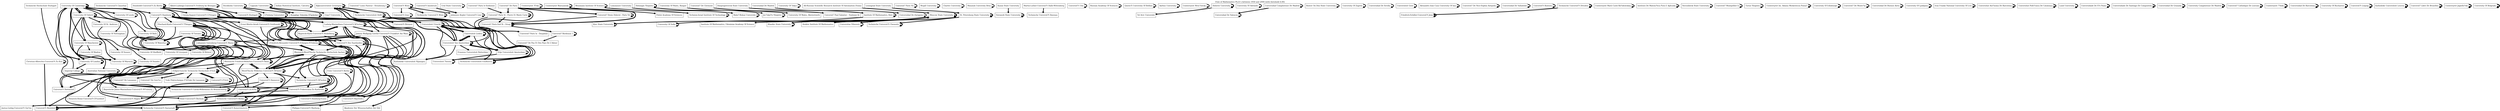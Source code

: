 digraph transition {
 node[shape="rectangle"];
 edge[arrowhead="vee", arrowsize=0.8, weight=0.1]; 
 labelloc="t"; 
 label="Flow of Mathematics Ph.D.'s between 1950 and 2000 (with threshold 4.00)"; 
  "Johannes Gutenberg-Universit?t Mainz" -> "Justus-Liebig-Universit?t Gie?en" [penwidth = 4.0];
  "Stockholm University" -> "G?teborg Universitet" [penwidth = 4.0];
  "Georg-August-Universit?t G?ttingen" -> "Universit?t Bayreuth" [penwidth = 4.0];
  "Freie Universit?t Berlin" -> "Technische Universit?t Berlin" [penwidth = 4.0];
  "Uppsala Universitet" -> "Kungliga Tekniska H?gskolan" [penwidth = 4.0];
  "Indian Statistical Institute, Calcutta" -> "Indian Statistical Institute, Calcutta" [penwidth = 4.0];
  "Johannes Gutenberg-Universit?t Mainz" -> "Bayerische Julius-Maximilians-Universit?t W?rzburg" [penwidth = 4.0];
  "Ludwig-Maximilians-Universit?t M?nchen" -> "Philipps-Universit?t Marburg" [penwidth = 4.0];
  "Ludwig-Maximilians-Universit?t M?nchen" -> "Universit?t Bayreuth" [penwidth = 4.0];
  "Rijksuniversiteit Groningen" -> "Technische Universiteit Delft" [penwidth = 4.0];
  "Universit? Louis Pasteur - Strasbourg I" -> "Universit? Louis Pasteur - Strasbourg I" [penwidth = 4.0];
  "Universit?t Wien" -> "Universit?t Graz" [penwidth = 4.0];
  "Ural State University" -> "Ural State University" [penwidth = 4.0];
  "Universit? Paris Vi - Pierre Et Marie Curie" -> "Universit? Paris Ix - Dauphine" [penwidth = 4.0];
  "University Of Oxford" -> "University Of Sheffield" [penwidth = 4.0];
  "Universiteit Van Amsterdam" -> "Technische Universiteit Delft" [penwidth = 4.0];
  "Johann Wolfgang Goethe-Universit?t Frankfurt Am Main" -> "Johannes Gutenberg-Universit?t Mainz" [penwidth = 4.1];
  "Universit?t Hannover" -> "Universit?t Zu K?ln" [penwidth = 4.1];
  "Universit? Bordeaux 1" -> "Universit? De Pau Et Des Pays De L'Adour" [penwidth = 4.1];
  "Universit? Paris-Sud Xi - Orsay" -> "Universit? Bordeaux 1" [penwidth = 4.1];
  "Rheinische Friedrich-Wilhelms-Universit?t Bonn" -> "Eidgen?ssische Technische Hochschule Z?rich" [penwidth = 4.1];
  "Friedrich-Alexander-Universit?t Erlangen-N?rnberg" -> "Universit?t Fridericiana Zu Karlsruhe" [penwidth = 4.1];
  "Universit?t Fridericiana Zu Karlsruhe" -> "Fernuniversit?t Hagen" [penwidth = 4.1];
  "Uniwersytet ?l?ski" -> "Uniwersytet ?l?ski" [penwidth = 4.1];
  "Ruprecht-Karls-Universit?t Heidelberg" -> "Universit?t Des Saarlandes" [penwidth = 4.1];
  "Eidgen?ssische Technische Hochschule Z?rich" -> "Universit?t Z?rich" [penwidth = 4.1];
  "Uniwersytet Warszawski" -> "Polish Academy Of Sciences" [penwidth = 4.1];
  "Weizmann Institute Of Science" -> "Technion-Israel Institute Of Technology" [penwidth = 4.1];
  "Lomonosov University" -> "Babe?-Bolyai University" [penwidth = 4.1];
  "Friedrich-Alexander-Universit?t Erlangen-N?rnberg" -> "Rheinisch-Westf?lische Technische Hochschule Aachen" [penwidth = 4.1];
  "Helsingin Yliopisto" -> "Jyv?skyl?n Yliopisto" [penwidth = 4.1];
  "Johann Wolfgang Goethe-Universit?t Frankfurt Am Main" -> "Universit?t Kaiserslautern" [penwidth = 4.1];
  "University Of St. Andrews" -> "University Of Dundee" [penwidth = 4.1];
  "Humboldt-Universit?t Zu Berlin" -> "Georg-August-Universit?t G?ttingen" [penwidth = 4.1];
  "Universit?t Hamburg" -> "Westf?lische Wilhelms-Universit?t M?nster" [penwidth = 4.1];
  "Eberhard-Karls-Universit?t T?bingen" -> "Johannes Gutenberg-Universit?t Mainz" [penwidth = 4.1];
  "University Of Wales, Bangor" -> "University Of Wales, Aberystwyth" [penwidth = 4.1];
  "Universit? De Clermont" -> "Universit? Paul Sabatier - Toulouse Iii" [penwidth = 4.1];
  "Technische Universit?t Berlin" -> "Technische Universit?t Darmstadt" [penwidth = 4.1];
  "Technische Universiteit Delft" -> "Universiteit Utrecht" [penwidth = 4.1];
  "Universit?t Wien" -> "Johannes Kepler Universit?t Linz" [penwidth = 4.1];
  "Rheinische Friedrich-Wilhelms-Universit?t Bonn" -> "Westf?lische Wilhelms-Universit?t M?nster" [penwidth = 4.1];
  "Humboldt-Universit?t Zu Berlin" -> "Universit?t Zu K?ln" [penwidth = 4.1];
  "Universit?t Des Saarlandes" -> "Technische Universit?t Darmstadt" [penwidth = 4.1];
  "Kiev State University" -> "Kiev State University" [penwidth = 4.1];
  "Universit?t Z?rich" -> "Eidgen?ssische Technische Hochschule Z?rich" [penwidth = 4.1];
  "Technische Universiteit Delft" -> "Technische Universiteit Eindhoven" [penwidth = 4.1];
  "University Of Oxford" -> "University Of Nottingham" [penwidth = 4.1];
  "University Of Cambridge" -> "University Of Bath" [penwidth = 4.1];
  "Universidad De Madrid" -> "Universidad De Zaragoza" [penwidth = 4.1];
  "University Of Tokyo" -> "University Of Tokyo" [penwidth = 4.1];
  "Technische Hochschule Stuttgart" -> "Technische Universit?t Carolo-Wilhelmina Zu Braunschweig" [penwidth = 4.2];
  "Eidgen?ssische Technische Hochschule Z?rich" -> "Universit?t Bielefeld" [penwidth = 4.2];
  "Johannes Gutenberg-Universit?t Mainz" -> "Heinrich-Heine-Universit?t D?sseldorf" [penwidth = 4.2];
  "Georg-August-Universit?t G?ttingen" -> "Technische Universit?t Darmstadt" [penwidth = 4.2];
  "Universiteit Van Amsterdam" -> "Katholieke Universiteit Nijmegen" [penwidth = 4.2];
  "Westf?lische Wilhelms-Universit?t M?nster" -> "Universit?t Hannover" [penwidth = 4.2];
  "Dnepropetrovsk State University" -> "Institute Of Mathematics, Kiev" [penwidth = 4.2];
  "All-Russian Scientific Research Institute Of Automation (Vniia)" -> "Moscow State University" [penwidth = 4.2];
  "Rheinische Friedrich-Wilhelms-Universit?t Bonn" -> "Rheinisch-Westf?lische Technische Hochschule Aachen" [penwidth = 4.2];
  "Universit? Paris Vii" -> "Universit? Paris Vii" [penwidth = 4.2];
  "Mcgill University" -> "Mcgill University" [penwidth = 4.2];
  "University Of Manchester" -> "University Of Madras" [penwidth = 4.2];
  "Universit?t Hamburg" -> "Universit?t Zu K?ln" [penwidth = 4.2];
  "Moscow State University" -> "University Of Sofia" [penwidth = 4.2];
  "Charles University" -> "Charles University" [penwidth = 4.2];
  "Masaryk University Brno" -> "Masaryk University Brno" [penwidth = 4.2];
  "Kazan State University" -> "Voronezh State University" [penwidth = 4.2];
  "Ernst-Moritz-Arndt-Universit?t Greifswald" -> "Friedrich-Alexander-Universit?t Erlangen-N?rnberg" [penwidth = 4.2];
  "University Of Oxford" -> "University Of St. Andrews" [penwidth = 4.2];
  "Eberhard-Karls-Universit?t T?bingen" -> "Universit?t Dortmund" [penwidth = 4.2];
  "Rijksuniversiteit Groningen" -> "Technische Universiteit Eindhoven" [penwidth = 4.2];
  "University Of Oxford" -> "University Of Manchester" [penwidth = 4.2];
  "Universidad De Zaragoza" -> "Universidad De Zaragoza" [penwidth = 4.2];
  "Universit?t Hannover" -> "Technische Universit?t Carolo-Wilhelmina Zu Braunschweig" [penwidth = 4.2];
  "Friedrich-Alexander-Universit?t Erlangen-N?rnberg" -> "Georg-August-Universit?t G?ttingen" [penwidth = 4.3];
  "Martin-Luther-Universit?t Halle-Wittenberg" -> "Technische Universit?t Ilmenau" [penwidth = 4.3];
  "Eberhard-Karls-Universit?t T?bingen" -> "Technische Universit?t Darmstadt" [penwidth = 4.3];
  "Universit?t Ulm" -> "Universit?t Ulm" [penwidth = 4.3];
  "University Of Cambridge" -> "University Of Waterloo" [penwidth = 4.3];
  "University Of Cambridge" -> "University Of Manchester" [penwidth = 4.3];
  "Eidgen?ssische Technische Hochschule Z?rich" -> "Universit? De Lausanne" [penwidth = 4.3];
  "Universit? Denis Diderot - Paris Vii" -> "Universit? Paris-Sud Xi - Orsay" [penwidth = 4.3];
  "University Of Leeds" -> "University Of Leeds" [penwidth = 4.3];
  "Georg-August-Universit?t G?ttingen" -> "Rheinische Friedrich-Wilhelms-Universit?t Bonn" [penwidth = 4.3];
  "Russian Academy Of Sciences" -> "Russian Academy Of Sciences" [penwidth = 4.3];
  "Eberhard-Karls-Universit?t T?bingen" -> "Ruhr-Universit?t Bochum" [penwidth = 4.3];
  "Westf?lische Wilhelms-Universit?t M?nster" -> "Rheinisch-Westf?lische Technische Hochschule Aachen" [penwidth = 4.3];
  "Imperial College" -> "University Of Cambridge" [penwidth = 4.3];
  "Universiteit Leiden" -> "Vrije Universiteit Amsterdam" [penwidth = 4.3];
  "Stockholm University" -> "Kungliga Tekniska H?gskolan" [penwidth = 4.3];
  "University Of Cambridge" -> "University Of Liverpool" [penwidth = 4.3];
  "Queen'S University Of Belfast" -> "Queen'S University Of Belfast" [penwidth = 4.3];
  "St. Petersburg State University" -> "Technische Universit?t Chemnitz" [penwidth = 4.3];
  "Eberhard-Karls-Universit?t T?bingen" -> "Fernuniversit?t Hagen" [penwidth = 4.3];
  "Johann Wolfgang Goethe-Universit?t Frankfurt Am Main" -> "Universit?t Duisburg-Essen" [penwidth = 4.3];
  "Aarhus University" -> "Aarhus University" [penwidth = 4.3];
  "Georg-August-Universit?t G?ttingen" -> "Johann Wolfgang Goethe-Universit?t Frankfurt Am Main" [penwidth = 4.3];
  "Eberhard-Karls-Universit?t T?bingen" -> "Rheinische Friedrich-Wilhelms-Universit?t Bonn" [penwidth = 4.3];
  "Uniwersytet Wroc?awski" -> "Uniwersytet Wroc?awski" [penwidth = 4.3];
  "Johann Wolfgang Goethe-Universit?t Frankfurt Am Main" -> "Friedrich-Alexander-Universit?t Erlangen-N?rnberg" [penwidth = 4.3];
  "Universit?t Graz" -> "Universit?t Graz" [penwidth = 4.3];
  "Vrije Universiteit Amsterdam" -> "Technische Universiteit Delft" [penwidth = 4.3];
  "Ludwig-Maximilians-Universit?t M?nchen" -> "Westf?lische Wilhelms-Universit?t M?nster" [penwidth = 4.4];
  "Johannes Gutenberg-Universit?t Mainz" -> "Ruhr-Universit?t Bochum" [penwidth = 4.4];
  "Technische Universiteit Delft" -> "Rijksuniversiteit Groningen" [penwidth = 4.4];
  "Hebrew University" -> "Tel Aviv University" [penwidth = 4.4];
  "University Of Oxford" -> "University Of Sussex" [penwidth = 4.4];
  "Universit?t Hamburg" -> "Universit?t Bielefeld" [penwidth = 4.4];
  "University Of Adelaide" -> "University Of Adelaide" [penwidth = 4.4];
  "Universit? Paris Iv-Sorbonne" -> "Universit? Paris Vi - Pierre Et Marie Curie" [penwidth = 4.4];
  "Universidad Complutense De Madrid" -> "Universidad De Valencia" [penwidth = 4.4];
  "Rostov On Don State University" -> "Rostov On Don State University" [penwidth = 4.4];
  "Rheinische Friedrich-Wilhelms-Universit?t Bonn" -> "Universit?t Dortmund" [penwidth = 4.4];
  "Westf?lische Wilhelms-Universit?t M?nster" -> "Technische Universit?t M?nchen" [penwidth = 4.4];
  "Universiteit Utrecht" -> "Katholieke Universiteit Nijmegen" [penwidth = 4.4];
  "University Of Zagreb" -> "University Of Zagreb" [penwidth = 4.4];
  "Leningrad State University" -> "St. Petersburg State University" [penwidth = 4.4];
  "Universidad De Sevilla" -> "Universidad De Sevilla" [penwidth = 4.4];
  "Universiteit Gent" -> "Universiteit Gent" [penwidth = 4.4];
  "Universit?t Zu K?ln" -> "Technische Universit?t Berlin" [penwidth = 4.4];
  "Alexandru Ioan Cuza University Of Iasi" -> "Alexandru Ioan Cuza University Of Iasi" [penwidth = 4.4];
  "University Of Sofia" -> "University Of Sofia" [penwidth = 4.4];
  "Institute Of Mathematics, Kiev" -> "Kiev State University" [penwidth = 4.4];
  "University Of Oxford" -> "University Of Cambridge" [penwidth = 4.4];
  "Johannes Kepler Universit?t Linz" -> "Johannes Kepler Universit?t Linz" [penwidth = 4.4];
  "Imperial College" -> "Imperial College" [penwidth = 4.4];
  "Technische Universit?t Clausthal" -> "Universit?t Hamburg" [penwidth = 4.5];
  "Moscow State University" -> "Institute Of Mathematics, Ukrainian Academy Of Science" [penwidth = 4.5];
  "Uppsala Universitet" -> "Ume? University" [penwidth = 4.5];
  "Universit?t Stuttgart" -> "Universit?t Bremen" [penwidth = 4.5];
  "University Of Toronto" -> "Rheinisch-Westf?lische Technische Hochschule Aachen" [penwidth = 4.5];
  "G?teborg Universitet" -> "G?teborg Universitet" [penwidth = 4.5];
  "Jyv?skyl?n Yliopisto" -> "Jyv?skyl?n Yliopisto" [penwidth = 4.5];
  "Universit?t Hamburg" -> "Ruprecht-Karls-Universit?t Heidelberg" [penwidth = 4.5];
  "Ludwig-Maximilians-Universit?t M?nchen" -> "Johann Wolfgang Goethe-Universit?t Frankfurt Am Main" [penwidth = 4.5];
  "Universit? De Nice-Sophia Antipolis" -> "Universit? De Nice-Sophia Antipolis" [penwidth = 4.5];
  "Rheinisch-Westf?lische Technische Hochschule Aachen" -> "Rheinische Friedrich-Wilhelms-Universit?t Bonn" [penwidth = 4.5];
  "Universidad De Valladolid" -> "Universidad De Valladolid" [penwidth = 4.5];
  "Australian National University" -> "Australian National University" [penwidth = 4.5];
  "Johann Wolfgang Goethe-Universit?t Frankfurt Am Main" -> "Universit?t Bielefeld" [penwidth = 4.5];
  "Universit?t Des Saarlandes" -> "Universit?t Fridericiana Zu Karlsruhe" [penwidth = 4.5];
  "Vrije Universiteit Amsterdam" -> "Universiteit Twente" [penwidth = 4.5];
  "Universit?t Rostock" -> "Universit?t Rostock" [penwidth = 4.5];
  "Universit? De Paris" -> "Universit? Paris Ix - Dauphine" [penwidth = 4.5];
  "Albert-Ludwigs-Universit?t Freiburg Im Breisgau" -> "Ludwig-Maximilians-Universit?t M?nchen" [penwidth = 4.5];
  "Universiteit Twente" -> "Universiteit Twente" [penwidth = 4.5];
  "Universitas Vilnensis" -> "Universitas Vilnensis" [penwidth = 4.5];
  "Technische Universit?t Dresden" -> "Friedrich-Schiller-Universit?t Jena" [penwidth = 4.5];
  "Universit?t Z?rich" -> "Universit?t Z?rich" [penwidth = 4.5];
  "University Of Cambridge" -> "University Of Bristol" [penwidth = 4.5];
  "Eidgen?ssische Technische Hochschule Z?rich" -> "Universit? De Gen?ve" [penwidth = 4.5];
  "Universit?t Bielefeld" -> "Universit?t Bielefeld" [penwidth = 4.6];
  "Universit?t Hamburg" -> "Universit?t Dortmund" [penwidth = 4.6];
  "Universiteit Van Amsterdam" -> "Erasmus Universiteit Rotterdam" [penwidth = 4.6];
  "Albert-Ludwigs-Universit?t Freiburg Im Breisgau" -> "Albert-Ludwigs-Universit?t Freiburg Im Breisgau" [penwidth = 4.6];
  "Universit?t Hamburg" -> "Eberhard-Karls-Universit?t T?bingen" [penwidth = 4.6];
  "Universit?t Zu K?ln" -> "Universit?t Zu K?ln" [penwidth = 4.6];
  "Rheinische Friedrich-Wilhelms-Universit?t Bonn" -> "Universit?t Zu K?ln" [penwidth = 4.6];
  "Eberhard-Karls-Universit?t T?bingen" -> "Universit?t Fridericiana Zu Karlsruhe" [penwidth = 4.6];
  "University Of Cambridge" -> "University Of Leeds" [penwidth = 4.6];
  "Uniwersytet Marii Curie-Sk?odowskiej" -> "Uniwersytet Marii Curie-Sk?odowskiej" [penwidth = 4.6];
  "Westf?lische Wilhelms-Universit?t M?nster" -> "Universit?t Bielefeld" [penwidth = 4.6];
  "Technische Universiteit Delft" -> "Universiteit Twente" [penwidth = 4.6];
  "Moscow State University" -> "Universitas Vilnensis" [penwidth = 4.6];
  "?cole Polytechnique F?d?rale De Lausanne" -> "?cole Polytechnique F?d?rale De Lausanne" [penwidth = 4.6];
  "Humboldt-Universit?t Zu Berlin" -> "Ernst-Moritz-Arndt-Universit?t Greifswald" [penwidth = 4.6];
  "Ernst-Moritz-Arndt-Universit?t Greifswald" -> "Ernst-Moritz-Arndt-Universit?t Greifswald" [penwidth = 4.6];
  "Instituto De Matem?tica Pura E Aplicada" -> "Instituto De Matem?tica Pura E Aplicada" [penwidth = 4.6];
  "Johann Wolfgang Goethe-Universit?t Frankfurt Am Main" -> "Johann Wolfgang Goethe-Universit?t Frankfurt Am Main" [penwidth = 4.6];
  "St. Petersburg State University" -> "Steklov Institute Of Mathematics" [penwidth = 4.6];
  "University Of Manchester" -> "Australian National University" [penwidth = 4.6];
  "Rheinisch-Westf?lische Technische Hochschule Aachen" -> "Universit?t Kaiserslautern" [penwidth = 4.6];
  "Albert-Ludwigs-Universit?t Freiburg Im Breisgau" -> "Universit?t Stuttgart" [penwidth = 4.6];
  "Technion-Israel Institute Of Technology" -> "Technion-Israel Institute Of Technology" [penwidth = 4.6];
  "Vrije Universiteit Amsterdam" -> "Vrije Universiteit Amsterdam" [penwidth = 4.6];
  "Moscow State University" -> "Kharkiv State University" [penwidth = 4.6];
  "Universiteit Utrecht" -> "Universiteit Leiden" [penwidth = 4.6];
  "Universidad Complutense De Madrid" -> "Universidad Complutense De Madrid" [penwidth = 4.6];
  "Christian-Albrechts-Universit?t Zu Kiel" -> "Christian-Albrechts-Universit?t Zu Kiel" [penwidth = 4.6];
  "Novosibirsk State University" -> "Novosibirsk State University" [penwidth = 4.6];
  "Johann Wolfgang Goethe-Universit?t Frankfurt Am Main" -> "Technische Universit?t Darmstadt" [penwidth = 4.7];
  "Ruprecht-Karls-Universit?t Heidelberg" -> "Ludwig-Maximilians-Universit?t M?nchen" [penwidth = 4.7];
  "Ruhr-Universit?t Bochum" -> "Ruhr-Universit?t Bochum" [penwidth = 4.7];
  "Georg-August-Universit?t G?ttingen" -> "Westf?lische Wilhelms-Universit?t M?nster" [penwidth = 4.7];
  "Universit? Montpellier Ii" -> "Universit? Montpellier Ii" [penwidth = 4.7];
  "Weizmann Institute Of Science" -> "Weizmann Institute Of Science" [penwidth = 4.7];
  "Universit?t Des Saarlandes" -> "Universit?t Des Saarlandes" [penwidth = 4.7];
  "St. Petersburg State University" -> "Universitas Vilnensis" [penwidth = 4.7];
  "Westf?lische Wilhelms-Universit?t M?nster" -> "Ruhr-Universit?t Bochum" [penwidth = 4.7];
  "Turun Yliopisto" -> "Turun Yliopisto" [penwidth = 4.7];
  "Stockholm University" -> "Stockholm University" [penwidth = 4.7];
  "Georg-August-Universit?t G?ttingen" -> "Universit?t Bielefeld" [penwidth = 4.8];
  "Uniwersytet Im. Adama Mickiewicza Pozna?" -> "Uniwersytet Im. Adama Mickiewicza Pozna?" [penwidth = 4.8];
  "Universiteit Utrecht" -> "Rijksuniversiteit Groningen" [penwidth = 4.8];
  "Babe?-Bolyai University" -> "Babe?-Bolyai University" [penwidth = 4.8];
  "Universit?t Stuttgart" -> "Universit?t Stuttgart" [penwidth = 4.8];
  "University Of Edinburgh" -> "University Of Edinburgh" [penwidth = 4.8];
  "Universit? Paris Vi - Pierre Et Marie Curie" -> "Universit? Paris-Sud Xi - Orsay" [penwidth = 4.8];
  "Georg-August-Universit?t G?ttingen" -> "Ludwig-Maximilians-Universit?t M?nchen" [penwidth = 4.8];
  "Universit?t Des Saarlandes" -> "Rheinisch-Westf?lische Technische Hochschule Aachen" [penwidth = 4.8];
  "Universit? De Montr?al" -> "Universit? De Montr?al" [penwidth = 4.8];
  "Universit?t Hamburg" -> "Rheinische Friedrich-Wilhelms-Universit?t Bonn" [penwidth = 4.8];
  "Rheinisch-Westf?lische Technische Hochschule Aachen" -> "Friedrich-Alexander-Universit?t Erlangen-N?rnberg" [penwidth = 4.8];
  "Moscow State University" -> "Steklov Institute Of Mathematics" [penwidth = 4.8];
  "Technische Universit?t Wien" -> "Technische Universit?t Wien" [penwidth = 4.8];
  "University Of Manchester" -> "University Of Manchester" [penwidth = 4.8];
  "Universidad De Buenos Aires" -> "Universidad De Buenos Aires" [penwidth = 4.8];
  "Christian-Albrechts-Universit?t Zu Kiel" -> "Universit?t Bielefeld" [penwidth = 4.8];
  "Universit?t Innsbruck" -> "Johannes Kepler Universit?t Linz" [penwidth = 4.8];
  "Ruprecht-Karls-Universit?t Heidelberg" -> "Ruprecht-Karls-Universit?t Heidelberg" [penwidth = 4.9];
  "University Of Ljubljana" -> "University Of Ljubljana" [penwidth = 4.9];
  "Ivan Franko National University Of Lviv" -> "Ivan Franko National University Of Lviv" [penwidth = 4.9];
  "Uniwersytet Warszawski" -> "Uniwersytet Warszawski" [penwidth = 4.9];
  "Johannes Gutenberg-Universit?t Mainz" -> "Johannes Gutenberg-Universit?t Mainz" [penwidth = 4.9];
  "Freie Universit?t Berlin" -> "Freie Universit?t Berlin" [penwidth = 4.9];
  "Technische Universit?t Berlin" -> "Technische Universit?t Berlin" [penwidth = 4.9];
  "Universit?t Fridericiana Zu Karlsruhe" -> "Universit?t Fridericiana Zu Karlsruhe" [penwidth = 4.9];
  "Ludwig-Maximilians-Universit?t M?nchen" -> "Ruprecht-Karls-Universit?t Heidelberg" [penwidth = 4.9];
  "Universidad De Valencia" -> "Universidad De Valencia" [penwidth = 4.9];
  "University Of London" -> "Imperial College" [penwidth = 4.9];
  "Georg-August-Universit?t G?ttingen" -> "Universit?t Des Saarlandes" [penwidth = 5.0];
  "Universit? De Paris" -> "Universit? Denis Diderot - Paris Vii" [penwidth = 5.0];
  "Universitat Aut?noma De Barcelona" -> "Universitat Aut?noma De Barcelona" [penwidth = 5.0];
  "Universiteit Utrecht" -> "Universiteit Van Amsterdam" [penwidth = 5.0];
  "University Of Oxford" -> "University Of Warwick" [penwidth = 5.0];
  "Kungliga Tekniska H?gskolan" -> "Kungliga Tekniska H?gskolan" [penwidth = 5.0];
  "Universit?t Hannover" -> "Universit?t Hannover" [penwidth = 5.0];
  "Westf?lische Wilhelms-Universit?t M?nster" -> "Ludwig-Maximilians-Universit?t M?nchen" [penwidth = 5.0];
  "Kharkiv State University" -> "Kharkiv State University" [penwidth = 5.0];
  "Technische Universit?t M?nchen" -> "Universit?t Fridericiana Zu Karlsruhe" [penwidth = 5.0];
  "Georg-August-Universit?t G?ttingen" -> "Ruhr-Universit?t Bochum" [penwidth = 5.0];
  "Friedrich-Alexander-Universit?t Erlangen-N?rnberg" -> "Friedrich-Alexander-Universit?t Erlangen-N?rnberg" [penwidth = 5.0];
  "Technische Universit?t Darmstadt" -> "Technische Universit?t Darmstadt" [penwidth = 5.1];
  "Universitat Polit?cnica De Catalunya" -> "Universitat Polit?cnica De Catalunya" [penwidth = 5.1];
  "Lund University" -> "Lund University" [penwidth = 5.1];
  "Universit? Bordeaux 1" -> "Universit? Bordeaux 1" [penwidth = 5.1];
  "Universidade De S?o Paulo" -> "Universidade De S?o Paulo" [penwidth = 5.1];
  "Institute Of Mathematics, Kiev" -> "Institute Of Mathematics, Kiev" [penwidth = 5.1];
  "Universiteit Van Amsterdam" -> "Vrije Universiteit Amsterdam" [penwidth = 5.1];
  "Universiteit Leiden" -> "Universiteit Van Amsterdam" [penwidth = 5.1];
  "University Of Warwick" -> "University Of Warwick" [penwidth = 5.1];
  "Universit?t Wien" -> "Technische Universit?t Wien" [penwidth = 5.1];
  "Georg-August-Universit?t G?ttingen" -> "Georg-August-Universit?t G?ttingen" [penwidth = 5.1];
  "Universit? De Paris" -> "Universit? Paris Vi - Pierre Et Marie Curie" [penwidth = 5.1];
  "Universiteit Van Amsterdam" -> "Universiteit Leiden" [penwidth = 5.1];
  "University Of Oxford" -> "University Of London" [penwidth = 5.1];
  "Universidade De Santiago De Compostela" -> "Universidade De Santiago De Compostela" [penwidth = 5.1];
  "Technische Universit?t Carolo-Wilhelmina Zu Braunschweig" -> "Technische Universit?t Carolo-Wilhelmina Zu Braunschweig" [penwidth = 5.2];
  "Humboldt-Universit?t Zu Berlin" -> "Akademie Der Wissenschaften Der Ddr" [penwidth = 5.2];
  "Westf?lische Wilhelms-Universit?t M?nster" -> "Rheinische Friedrich-Wilhelms-Universit?t Bonn" [penwidth = 5.2];
  "Universiteit Van Amsterdam" -> "Technische Universiteit Eindhoven" [penwidth = 5.2];
  "University Of Toronto" -> "University Of Waterloo" [penwidth = 5.2];
  "Universidad De Granada" -> "Universidad De Granada" [penwidth = 5.2];
  "University Complutense De Madrid" -> "University Complutense De Madrid" [penwidth = 5.3];
  "Eidgen?ssische Technische Hochschule Z?rich" -> "?cole Polytechnique F?d?rale De Lausanne" [penwidth = 5.3];
  "Universit? Denis Diderot - Paris Vii" -> "Universit? Denis Diderot - Paris Vii" [penwidth = 5.3];
  "Universiteit Leiden" -> "Universiteit Utrecht" [penwidth = 5.3];
  "Universiteit Van Amsterdam" -> "Universiteit Utrecht" [penwidth = 5.3];
  "Westf?lische Wilhelms-Universit?t M?nster" -> "Georg-August-Universit?t G?ttingen" [penwidth = 5.3];
  "Uppsala Universitet" -> "Uppsala Universitet" [penwidth = 5.3];
  "Universit? Catholique De Louvain" -> "Universit? Catholique De Louvain" [penwidth = 5.4];
  "Rheinisch-Westf?lische Technische Hochschule Aachen" -> "Rheinisch-Westf?lische Technische Hochschule Aachen" [penwidth = 5.4];
  "Uniwersytet ??dzki" -> "Uniwersytet ??dzki" [penwidth = 5.4];
  "Universidad De Barcelona" -> "Universidad De Barcelona" [penwidth = 5.4];
  "Steklov Institute Of Mathematics" -> "Moscow State University" [penwidth = 5.4];
  "Helsingin Yliopisto" -> "Helsingin Yliopisto" [penwidth = 5.4];
  "University Of Bucharest" -> "University Of Bucharest" [penwidth = 5.4];
  "Universiteit Utrecht" -> "Technische Universiteit Eindhoven" [penwidth = 5.4];
  "Ludwig-Maximilians-Universit?t M?nchen" -> "Technische Universit?t M?nchen" [penwidth = 5.5];
  "Westf?lische Wilhelms-Universit?t M?nster" -> "Westf?lische Wilhelms-Universit?t M?nster" [penwidth = 5.5];
  "Friedrich-Schiller-Universit?t Jena" -> "Friedrich-Schiller-Universit?t Jena" [penwidth = 5.5];
  "Universit? De Paris" -> "Universit? Paris-Sud Xi - Orsay" [penwidth = 5.6];
  "University Of Toronto" -> "University Of Toronto" [penwidth = 5.6];
  "Universiteit Van Amsterdam" -> "Rijksuniversiteit Groningen" [penwidth = 5.6];
  "Universiteit Leiden" -> "Universiteit Leiden" [penwidth = 5.6];
  "University Of Cambridge" -> "University Of London" [penwidth = 5.6];
  "Technische Universit?t Chemnitz" -> "Technische Universit?t Chemnitz" [penwidth = 5.6];
  "Hebrew University" -> "Hebrew University" [penwidth = 5.7];
  "Universit? Paris-Sud Xi - Orsay" -> "Universit? Paris-Sud Xi - Orsay" [penwidth = 5.7];
  "University Of Waterloo" -> "University Of Waterloo" [penwidth = 5.7];
  "Universit?t Hamburg" -> "Universit?t Hamburg" [penwidth = 5.8];
  "Universit?t Wien" -> "Universit?t Wien" [penwidth = 5.8];
  "Rijksuniversiteit Groningen" -> "Rijksuniversiteit Groningen" [penwidth = 5.8];
  "Universit? Paris Vi - Pierre Et Marie Curie" -> "Universit? Paris Vi - Pierre Et Marie Curie" [penwidth = 5.8];
  "Rheinische Friedrich-Wilhelms-Universit?t Bonn" -> "Rheinische Friedrich-Wilhelms-Universit?t Bonn" [penwidth = 5.8];
  "Eberhard-Karls-Universit?t T?bingen" -> "Eberhard-Karls-Universit?t T?bingen" [penwidth = 5.8];
  "Voronezh State University" -> "Voronezh State University" [penwidth = 5.9];
  "Technische Universiteit Eindhoven" -> "Technische Universiteit Eindhoven" [penwidth = 5.9];
  "University Of Cambridge" -> "University Of Oxford" [penwidth = 5.9];
  "Ludwig-Maximilians-Universit?t M?nchen" -> "Ludwig-Maximilians-Universit?t M?nchen" [penwidth = 5.9];
  "University Of London" -> "University Of London" [penwidth = 5.9];
  "Universit?t Leipzig" -> "Universit?t Leipzig" [penwidth = 5.9];
  "Katholieke Universiteit Leuven" -> "Katholieke Universiteit Leuven" [penwidth = 6.0];
  "Universit? Libre De Bruxelles" -> "Universit? Libre De Bruxelles" [penwidth = 6.0];
  "University Of Cambridge" -> "University Of Warwick" [penwidth = 6.0];
  "Uniwersytet Jagiello?ski" -> "Uniwersytet Jagiello?ski" [penwidth = 6.1];
  "Technische Universiteit Delft" -> "Technische Universiteit Delft" [penwidth = 6.1];
  "Technische Universit?t M?nchen" -> "Technische Universit?t M?nchen" [penwidth = 6.1];
  "St. Petersburg State University" -> "St. Petersburg State University" [penwidth = 6.2];
  "University Of Belgrade" -> "University Of Belgrade" [penwidth = 6.3];
  "Technische Universit?t Dresden" -> "Technische Universit?t Dresden" [penwidth = 6.3];
  "Universiteit Utrecht" -> "Universiteit Utrecht" [penwidth = 6.5];
  "Humboldt-Universit?t Zu Berlin" -> "Humboldt-Universit?t Zu Berlin" [penwidth = 6.5];
  "Universiteit Van Amsterdam" -> "Universiteit Van Amsterdam" [penwidth = 6.7];
  "University Of Oxford" -> "University Of Oxford" [penwidth = 6.8];
  "Moscow State University" -> "Moscow State University" [penwidth = 7.2];
  "University Of Cambridge" -> "University Of Cambridge" [penwidth = 7.5];
  "Eidgen?ssische Technische Hochschule Z?rich" -> "Eidgen?ssische Technische Hochschule Z?rich" [penwidth = 7.5];
}
